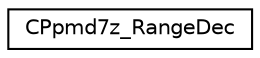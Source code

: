 digraph "Graphical Class Hierarchy"
{
 // LATEX_PDF_SIZE
  edge [fontname="Helvetica",fontsize="10",labelfontname="Helvetica",labelfontsize="10"];
  node [fontname="Helvetica",fontsize="10",shape=record];
  rankdir="LR";
  Node0 [label="CPpmd7z_RangeDec",height=0.2,width=0.4,color="black", fillcolor="white", style="filled",URL="$struct_c_ppmd7z___range_dec.html",tooltip=" "];
}

